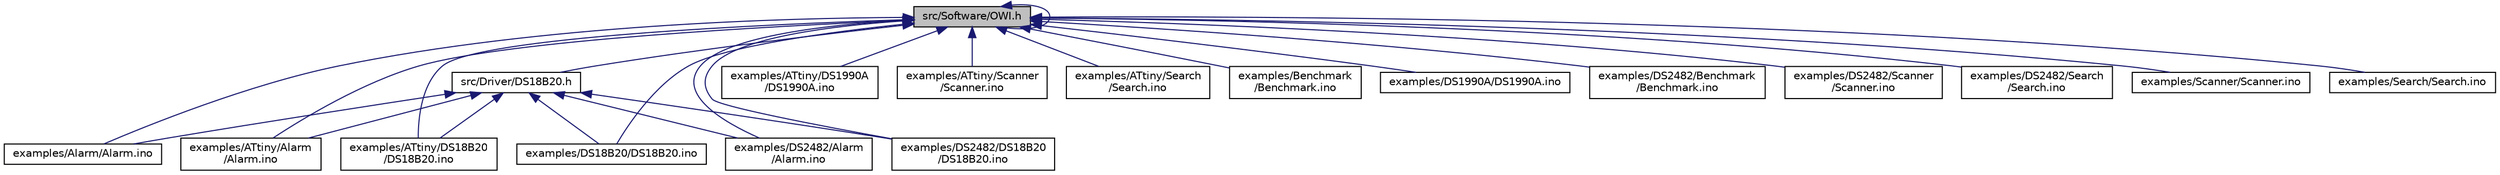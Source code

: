 digraph "src/Software/OWI.h"
{
  edge [fontname="Helvetica",fontsize="10",labelfontname="Helvetica",labelfontsize="10"];
  node [fontname="Helvetica",fontsize="10",shape=record];
  Node1 [label="src/Software/OWI.h",height=0.2,width=0.4,color="black", fillcolor="grey75", style="filled", fontcolor="black"];
  Node1 -> Node2 [dir="back",color="midnightblue",fontsize="10",style="solid",fontname="Helvetica"];
  Node2 [label="src/Driver/DS18B20.h",height=0.2,width=0.4,color="black", fillcolor="white", style="filled",URL="$d4/d9d/DS18B20_8h.html"];
  Node2 -> Node3 [dir="back",color="midnightblue",fontsize="10",style="solid",fontname="Helvetica"];
  Node3 [label="examples/Alarm/Alarm.ino",height=0.2,width=0.4,color="black", fillcolor="white", style="filled",URL="$d3/dea/Alarm_2Alarm_8ino.html"];
  Node2 -> Node4 [dir="back",color="midnightblue",fontsize="10",style="solid",fontname="Helvetica"];
  Node4 [label="examples/ATtiny/Alarm\l/Alarm.ino",height=0.2,width=0.4,color="black", fillcolor="white", style="filled",URL="$d5/dde/ATtiny_2Alarm_2Alarm_8ino.html"];
  Node2 -> Node5 [dir="back",color="midnightblue",fontsize="10",style="solid",fontname="Helvetica"];
  Node5 [label="examples/ATtiny/DS18B20\l/DS18B20.ino",height=0.2,width=0.4,color="black", fillcolor="white", style="filled",URL="$d8/d25/ATtiny_2DS18B20_2DS18B20_8ino.html"];
  Node2 -> Node6 [dir="back",color="midnightblue",fontsize="10",style="solid",fontname="Helvetica"];
  Node6 [label="examples/DS18B20/DS18B20.ino",height=0.2,width=0.4,color="black", fillcolor="white", style="filled",URL="$d7/d00/DS18B20_2DS18B20_8ino.html"];
  Node2 -> Node7 [dir="back",color="midnightblue",fontsize="10",style="solid",fontname="Helvetica"];
  Node7 [label="examples/DS2482/Alarm\l/Alarm.ino",height=0.2,width=0.4,color="black", fillcolor="white", style="filled",URL="$dd/d5a/DS2482_2Alarm_2Alarm_8ino.html"];
  Node2 -> Node8 [dir="back",color="midnightblue",fontsize="10",style="solid",fontname="Helvetica"];
  Node8 [label="examples/DS2482/DS18B20\l/DS18B20.ino",height=0.2,width=0.4,color="black", fillcolor="white", style="filled",URL="$d5/dc4/DS2482_2DS18B20_2DS18B20_8ino.html"];
  Node1 -> Node1 [dir="back",color="midnightblue",fontsize="10",style="solid",fontname="Helvetica"];
  Node1 -> Node3 [dir="back",color="midnightblue",fontsize="10",style="solid",fontname="Helvetica"];
  Node1 -> Node4 [dir="back",color="midnightblue",fontsize="10",style="solid",fontname="Helvetica"];
  Node1 -> Node5 [dir="back",color="midnightblue",fontsize="10",style="solid",fontname="Helvetica"];
  Node1 -> Node9 [dir="back",color="midnightblue",fontsize="10",style="solid",fontname="Helvetica"];
  Node9 [label="examples/ATtiny/DS1990A\l/DS1990A.ino",height=0.2,width=0.4,color="black", fillcolor="white", style="filled",URL="$d9/de5/ATtiny_2DS1990A_2DS1990A_8ino.html"];
  Node1 -> Node10 [dir="back",color="midnightblue",fontsize="10",style="solid",fontname="Helvetica"];
  Node10 [label="examples/ATtiny/Scanner\l/Scanner.ino",height=0.2,width=0.4,color="black", fillcolor="white", style="filled",URL="$db/df4/ATtiny_2Scanner_2Scanner_8ino.html"];
  Node1 -> Node11 [dir="back",color="midnightblue",fontsize="10",style="solid",fontname="Helvetica"];
  Node11 [label="examples/ATtiny/Search\l/Search.ino",height=0.2,width=0.4,color="black", fillcolor="white", style="filled",URL="$df/d0a/ATtiny_2Search_2Search_8ino.html"];
  Node1 -> Node12 [dir="back",color="midnightblue",fontsize="10",style="solid",fontname="Helvetica"];
  Node12 [label="examples/Benchmark\l/Benchmark.ino",height=0.2,width=0.4,color="black", fillcolor="white", style="filled",URL="$db/d3f/Benchmark_2Benchmark_8ino.html"];
  Node1 -> Node6 [dir="back",color="midnightblue",fontsize="10",style="solid",fontname="Helvetica"];
  Node1 -> Node13 [dir="back",color="midnightblue",fontsize="10",style="solid",fontname="Helvetica"];
  Node13 [label="examples/DS1990A/DS1990A.ino",height=0.2,width=0.4,color="black", fillcolor="white", style="filled",URL="$d5/d07/DS1990A_2DS1990A_8ino.html"];
  Node1 -> Node7 [dir="back",color="midnightblue",fontsize="10",style="solid",fontname="Helvetica"];
  Node1 -> Node14 [dir="back",color="midnightblue",fontsize="10",style="solid",fontname="Helvetica"];
  Node14 [label="examples/DS2482/Benchmark\l/Benchmark.ino",height=0.2,width=0.4,color="black", fillcolor="white", style="filled",URL="$d8/dc3/DS2482_2Benchmark_2Benchmark_8ino.html"];
  Node1 -> Node8 [dir="back",color="midnightblue",fontsize="10",style="solid",fontname="Helvetica"];
  Node1 -> Node15 [dir="back",color="midnightblue",fontsize="10",style="solid",fontname="Helvetica"];
  Node15 [label="examples/DS2482/Scanner\l/Scanner.ino",height=0.2,width=0.4,color="black", fillcolor="white", style="filled",URL="$df/da7/DS2482_2Scanner_2Scanner_8ino.html"];
  Node1 -> Node16 [dir="back",color="midnightblue",fontsize="10",style="solid",fontname="Helvetica"];
  Node16 [label="examples/DS2482/Search\l/Search.ino",height=0.2,width=0.4,color="black", fillcolor="white", style="filled",URL="$d2/d49/DS2482_2Search_2Search_8ino.html"];
  Node1 -> Node17 [dir="back",color="midnightblue",fontsize="10",style="solid",fontname="Helvetica"];
  Node17 [label="examples/Scanner/Scanner.ino",height=0.2,width=0.4,color="black", fillcolor="white", style="filled",URL="$de/de0/Scanner_2Scanner_8ino.html"];
  Node1 -> Node18 [dir="back",color="midnightblue",fontsize="10",style="solid",fontname="Helvetica"];
  Node18 [label="examples/Search/Search.ino",height=0.2,width=0.4,color="black", fillcolor="white", style="filled",URL="$df/d6b/Search_2Search_8ino.html"];
}
